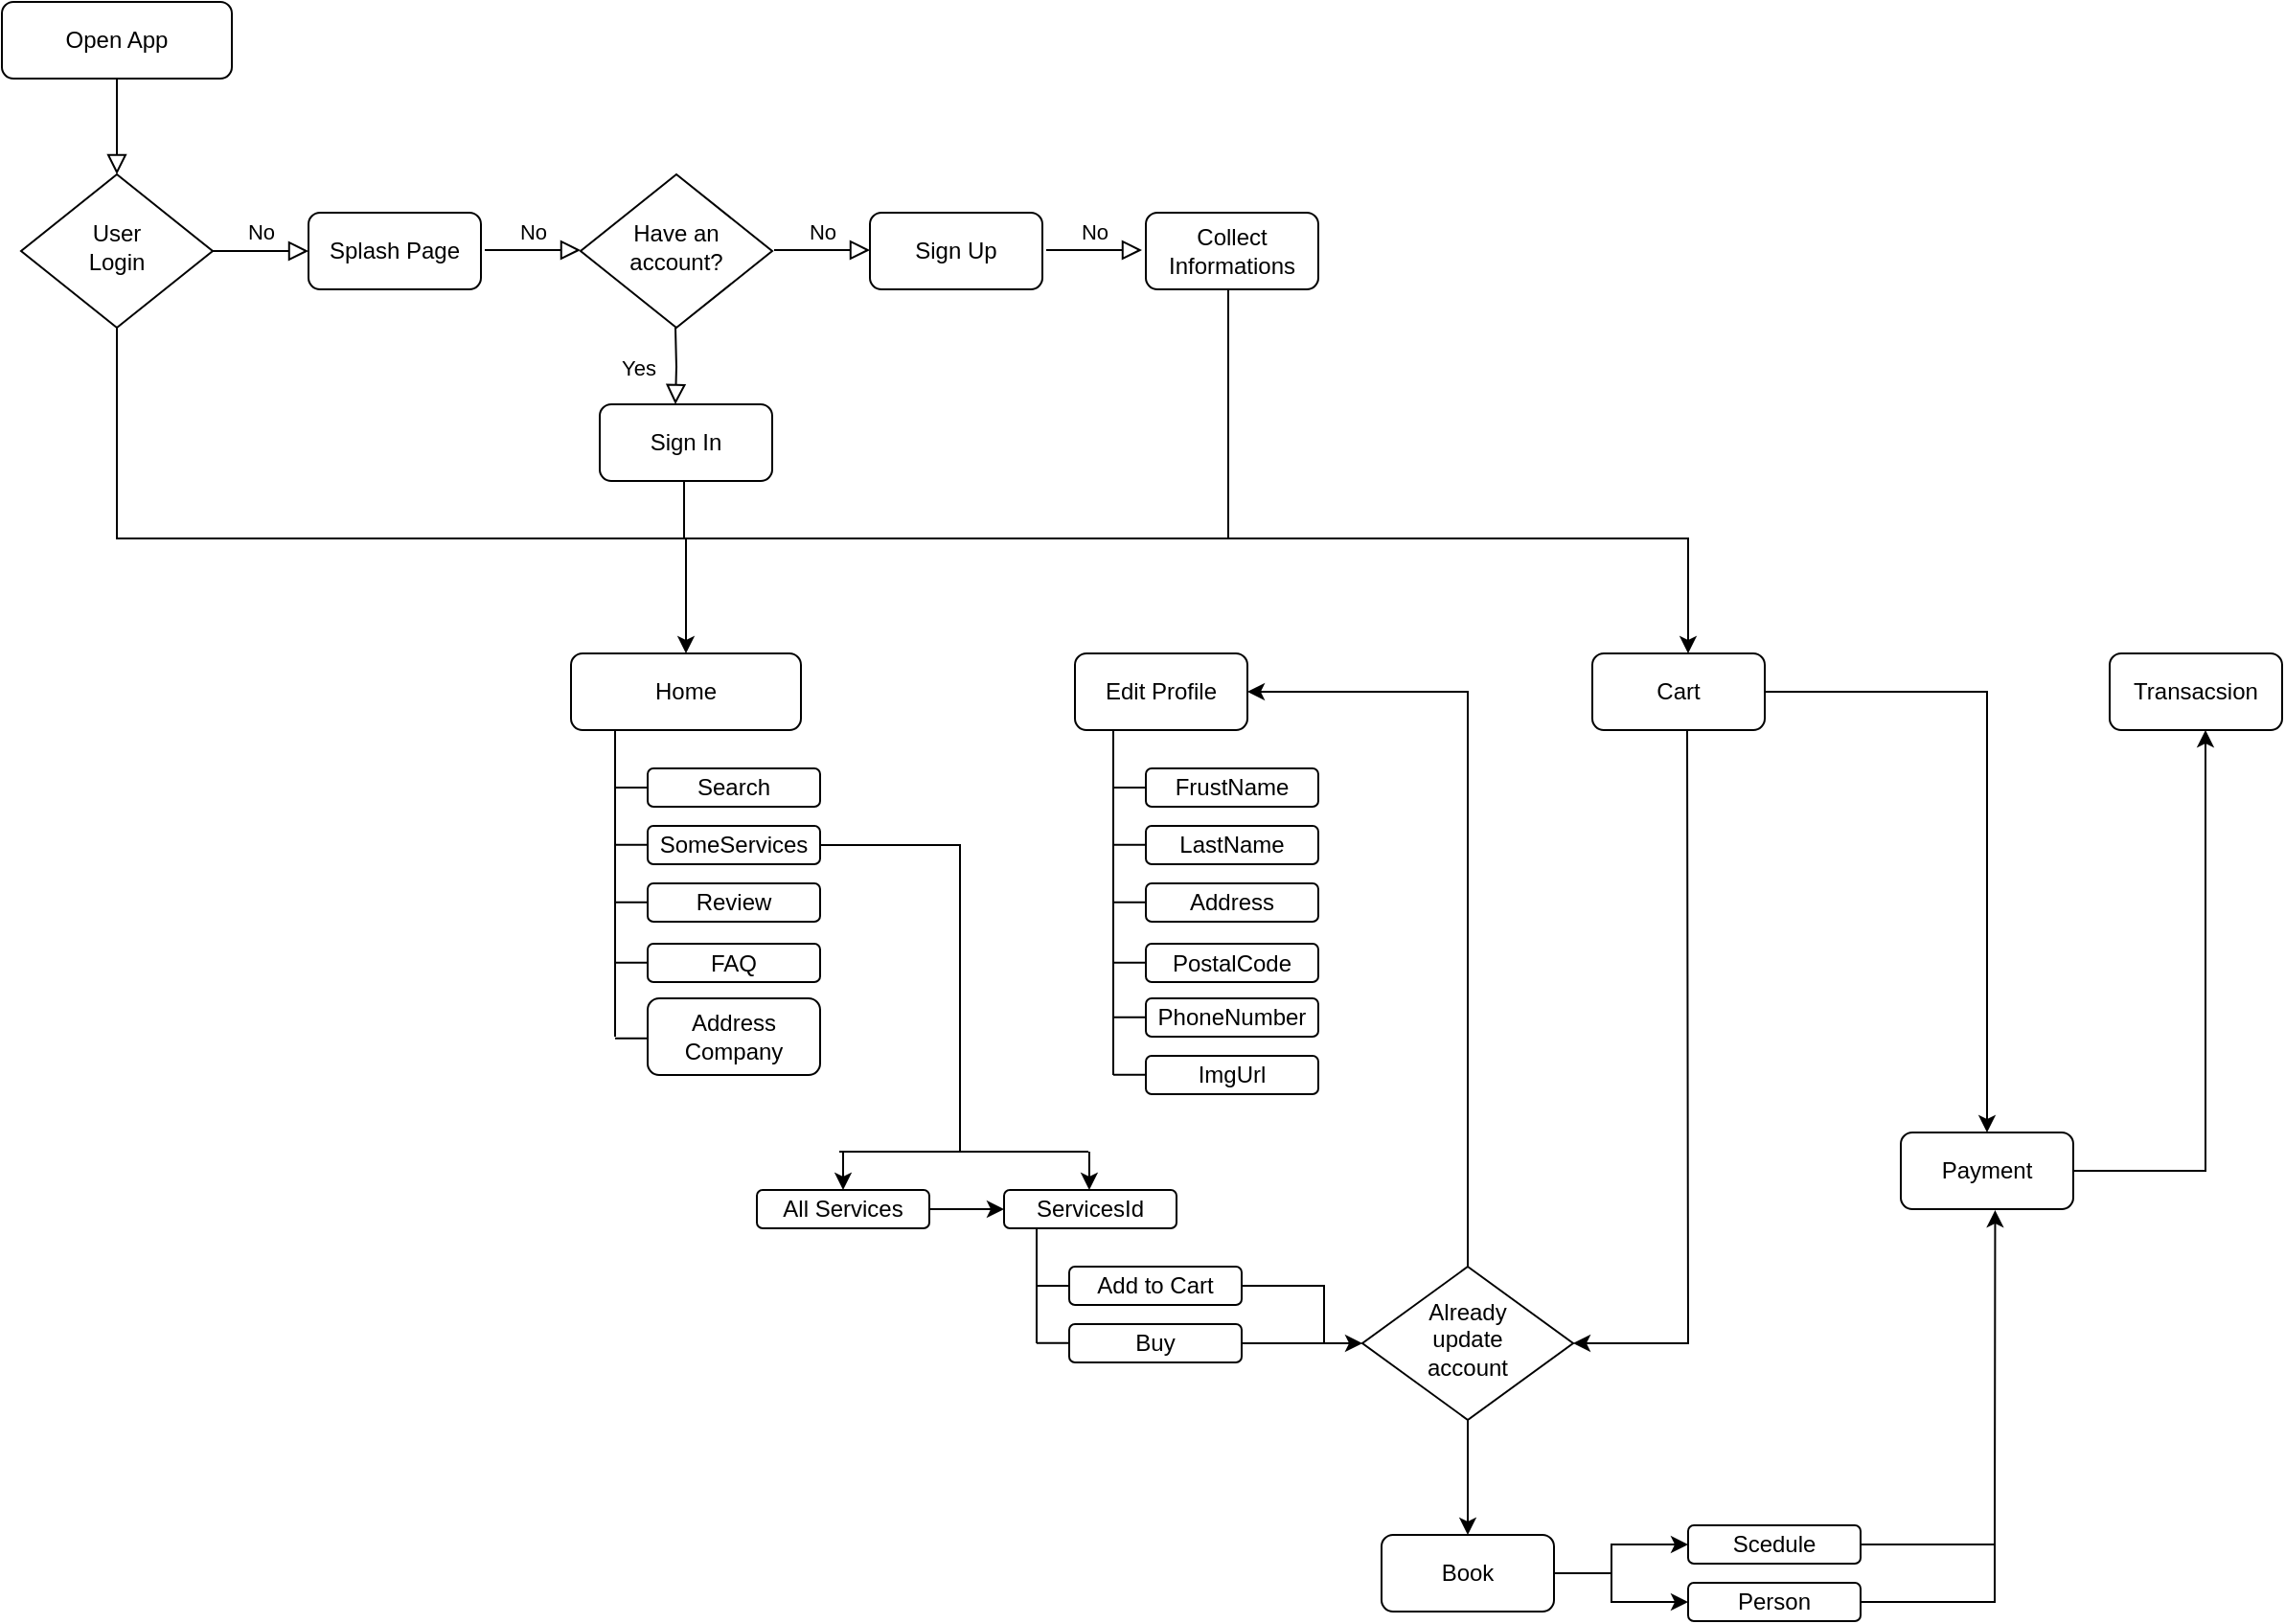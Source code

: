 <mxfile version="23.1.5" type="device">
  <diagram id="C5RBs43oDa-KdzZeNtuy" name="Page-1">
    <mxGraphModel dx="1500" dy="746" grid="1" gridSize="10" guides="1" tooltips="1" connect="1" arrows="1" fold="1" page="1" pageScale="1" pageWidth="827" pageHeight="1169" math="0" shadow="0">
      <root>
        <mxCell id="WIyWlLk6GJQsqaUBKTNV-0" />
        <mxCell id="WIyWlLk6GJQsqaUBKTNV-1" parent="WIyWlLk6GJQsqaUBKTNV-0" />
        <mxCell id="WIyWlLk6GJQsqaUBKTNV-2" value="" style="rounded=0;html=1;jettySize=auto;orthogonalLoop=1;fontSize=11;endArrow=block;endFill=0;endSize=8;strokeWidth=1;shadow=0;labelBackgroundColor=none;edgeStyle=orthogonalEdgeStyle;" parent="WIyWlLk6GJQsqaUBKTNV-1" source="WIyWlLk6GJQsqaUBKTNV-3" target="WIyWlLk6GJQsqaUBKTNV-6" edge="1">
          <mxGeometry relative="1" as="geometry" />
        </mxCell>
        <mxCell id="WIyWlLk6GJQsqaUBKTNV-3" value="Open App" style="rounded=1;whiteSpace=wrap;html=1;fontSize=12;glass=0;strokeWidth=1;shadow=0;" parent="WIyWlLk6GJQsqaUBKTNV-1" vertex="1">
          <mxGeometry x="160" y="80" width="120" height="40" as="geometry" />
        </mxCell>
        <mxCell id="WIyWlLk6GJQsqaUBKTNV-5" value="No" style="edgeStyle=orthogonalEdgeStyle;rounded=0;html=1;jettySize=auto;orthogonalLoop=1;fontSize=11;endArrow=block;endFill=0;endSize=8;strokeWidth=1;shadow=0;labelBackgroundColor=none;" parent="WIyWlLk6GJQsqaUBKTNV-1" source="WIyWlLk6GJQsqaUBKTNV-6" target="WIyWlLk6GJQsqaUBKTNV-7" edge="1">
          <mxGeometry y="10" relative="1" as="geometry">
            <mxPoint as="offset" />
          </mxGeometry>
        </mxCell>
        <mxCell id="WIyWlLk6GJQsqaUBKTNV-6" value="User&lt;br&gt;Login" style="rhombus;whiteSpace=wrap;html=1;shadow=0;fontFamily=Helvetica;fontSize=12;align=center;strokeWidth=1;spacing=6;spacingTop=-4;" parent="WIyWlLk6GJQsqaUBKTNV-1" vertex="1">
          <mxGeometry x="170" y="170" width="100" height="80" as="geometry" />
        </mxCell>
        <mxCell id="WIyWlLk6GJQsqaUBKTNV-7" value="Splash Page" style="rounded=1;whiteSpace=wrap;html=1;fontSize=12;glass=0;strokeWidth=1;shadow=0;" parent="WIyWlLk6GJQsqaUBKTNV-1" vertex="1">
          <mxGeometry x="320" y="190" width="90" height="40" as="geometry" />
        </mxCell>
        <mxCell id="VNFVfy_MzCveKOspOZjb-0" value="No" style="edgeStyle=orthogonalEdgeStyle;rounded=0;html=1;jettySize=auto;orthogonalLoop=1;fontSize=11;endArrow=block;endFill=0;endSize=8;strokeWidth=1;shadow=0;labelBackgroundColor=none;" edge="1" parent="WIyWlLk6GJQsqaUBKTNV-1">
          <mxGeometry y="10" relative="1" as="geometry">
            <mxPoint as="offset" />
            <mxPoint x="412" y="209.5" as="sourcePoint" />
            <mxPoint x="462" y="209.5" as="targetPoint" />
          </mxGeometry>
        </mxCell>
        <mxCell id="VNFVfy_MzCveKOspOZjb-2" value="Have an account?" style="rhombus;whiteSpace=wrap;html=1;shadow=0;fontFamily=Helvetica;fontSize=12;align=center;strokeWidth=1;spacing=6;spacingTop=-4;" vertex="1" parent="WIyWlLk6GJQsqaUBKTNV-1">
          <mxGeometry x="462" y="170" width="100" height="80" as="geometry" />
        </mxCell>
        <mxCell id="VNFVfy_MzCveKOspOZjb-3" value="Yes" style="rounded=0;html=1;jettySize=auto;orthogonalLoop=1;fontSize=11;endArrow=block;endFill=0;endSize=8;strokeWidth=1;shadow=0;labelBackgroundColor=none;edgeStyle=orthogonalEdgeStyle;" edge="1" parent="WIyWlLk6GJQsqaUBKTNV-1">
          <mxGeometry y="20" relative="1" as="geometry">
            <mxPoint as="offset" />
            <mxPoint x="511.5" y="250" as="sourcePoint" />
            <mxPoint x="511.5" y="290" as="targetPoint" />
          </mxGeometry>
        </mxCell>
        <mxCell id="VNFVfy_MzCveKOspOZjb-4" value="Sign In" style="rounded=1;whiteSpace=wrap;html=1;fontSize=12;glass=0;strokeWidth=1;shadow=0;" vertex="1" parent="WIyWlLk6GJQsqaUBKTNV-1">
          <mxGeometry x="472" y="290" width="90" height="40" as="geometry" />
        </mxCell>
        <mxCell id="VNFVfy_MzCveKOspOZjb-5" value="Sign Up" style="rounded=1;whiteSpace=wrap;html=1;fontSize=12;glass=0;strokeWidth=1;shadow=0;" vertex="1" parent="WIyWlLk6GJQsqaUBKTNV-1">
          <mxGeometry x="613" y="190" width="90" height="40" as="geometry" />
        </mxCell>
        <mxCell id="VNFVfy_MzCveKOspOZjb-6" value="No" style="edgeStyle=orthogonalEdgeStyle;rounded=0;html=1;jettySize=auto;orthogonalLoop=1;fontSize=11;endArrow=block;endFill=0;endSize=8;strokeWidth=1;shadow=0;labelBackgroundColor=none;" edge="1" parent="WIyWlLk6GJQsqaUBKTNV-1">
          <mxGeometry y="10" relative="1" as="geometry">
            <mxPoint as="offset" />
            <mxPoint x="705" y="209.5" as="sourcePoint" />
            <mxPoint x="755" y="209.5" as="targetPoint" />
          </mxGeometry>
        </mxCell>
        <mxCell id="VNFVfy_MzCveKOspOZjb-7" value="No" style="edgeStyle=orthogonalEdgeStyle;rounded=0;html=1;jettySize=auto;orthogonalLoop=1;fontSize=11;endArrow=block;endFill=0;endSize=8;strokeWidth=1;shadow=0;labelBackgroundColor=none;" edge="1" parent="WIyWlLk6GJQsqaUBKTNV-1">
          <mxGeometry y="10" relative="1" as="geometry">
            <mxPoint as="offset" />
            <mxPoint x="563" y="209.5" as="sourcePoint" />
            <mxPoint x="613" y="209.5" as="targetPoint" />
          </mxGeometry>
        </mxCell>
        <mxCell id="VNFVfy_MzCveKOspOZjb-8" value="Collect Informations" style="rounded=1;whiteSpace=wrap;html=1;fontSize=12;glass=0;strokeWidth=1;shadow=0;" vertex="1" parent="WIyWlLk6GJQsqaUBKTNV-1">
          <mxGeometry x="757" y="190" width="90" height="40" as="geometry" />
        </mxCell>
        <mxCell id="VNFVfy_MzCveKOspOZjb-9" value="Home" style="rounded=1;whiteSpace=wrap;html=1;fontSize=12;glass=0;strokeWidth=1;shadow=0;" vertex="1" parent="WIyWlLk6GJQsqaUBKTNV-1">
          <mxGeometry x="457" y="420" width="120" height="40" as="geometry" />
        </mxCell>
        <mxCell id="VNFVfy_MzCveKOspOZjb-10" value="" style="endArrow=classic;html=1;rounded=0;exitX=0.5;exitY=1;exitDx=0;exitDy=0;entryX=0.5;entryY=0;entryDx=0;entryDy=0;" edge="1" parent="WIyWlLk6GJQsqaUBKTNV-1" source="WIyWlLk6GJQsqaUBKTNV-6" target="VNFVfy_MzCveKOspOZjb-9">
          <mxGeometry width="50" height="50" relative="1" as="geometry">
            <mxPoint x="390" y="360" as="sourcePoint" />
            <mxPoint x="620" y="360" as="targetPoint" />
            <Array as="points">
              <mxPoint x="220" y="360" />
              <mxPoint x="517" y="360" />
            </Array>
          </mxGeometry>
        </mxCell>
        <mxCell id="VNFVfy_MzCveKOspOZjb-11" value="" style="endArrow=none;html=1;rounded=0;" edge="1" parent="WIyWlLk6GJQsqaUBKTNV-1">
          <mxGeometry width="50" height="50" relative="1" as="geometry">
            <mxPoint x="516" y="360" as="sourcePoint" />
            <mxPoint x="516" y="330" as="targetPoint" />
          </mxGeometry>
        </mxCell>
        <mxCell id="VNFVfy_MzCveKOspOZjb-12" value="" style="endArrow=none;html=1;rounded=0;" edge="1" parent="WIyWlLk6GJQsqaUBKTNV-1">
          <mxGeometry width="50" height="50" relative="1" as="geometry">
            <mxPoint x="490" y="360" as="sourcePoint" />
            <mxPoint x="800" y="230" as="targetPoint" />
            <Array as="points">
              <mxPoint x="800" y="360" />
            </Array>
          </mxGeometry>
        </mxCell>
        <mxCell id="VNFVfy_MzCveKOspOZjb-13" value="Edit Profile" style="rounded=1;whiteSpace=wrap;html=1;fontSize=12;glass=0;strokeWidth=1;shadow=0;" vertex="1" parent="WIyWlLk6GJQsqaUBKTNV-1">
          <mxGeometry x="720" y="420" width="90" height="40" as="geometry" />
        </mxCell>
        <mxCell id="VNFVfy_MzCveKOspOZjb-15" value="" style="endArrow=none;html=1;rounded=0;" edge="1" parent="WIyWlLk6GJQsqaUBKTNV-1">
          <mxGeometry width="50" height="50" relative="1" as="geometry">
            <mxPoint x="740" y="640" as="sourcePoint" />
            <mxPoint x="740" y="460" as="targetPoint" />
          </mxGeometry>
        </mxCell>
        <mxCell id="VNFVfy_MzCveKOspOZjb-17" value="FrustName" style="rounded=1;whiteSpace=wrap;html=1;fontSize=12;glass=0;strokeWidth=1;shadow=0;" vertex="1" parent="WIyWlLk6GJQsqaUBKTNV-1">
          <mxGeometry x="757" y="480" width="90" height="20" as="geometry" />
        </mxCell>
        <mxCell id="VNFVfy_MzCveKOspOZjb-18" value="LastName" style="rounded=1;whiteSpace=wrap;html=1;fontSize=12;glass=0;strokeWidth=1;shadow=0;" vertex="1" parent="WIyWlLk6GJQsqaUBKTNV-1">
          <mxGeometry x="757" y="510" width="90" height="20" as="geometry" />
        </mxCell>
        <mxCell id="VNFVfy_MzCveKOspOZjb-21" value="Address" style="rounded=1;whiteSpace=wrap;html=1;fontSize=12;glass=0;strokeWidth=1;shadow=0;" vertex="1" parent="WIyWlLk6GJQsqaUBKTNV-1">
          <mxGeometry x="757" y="540" width="90" height="20" as="geometry" />
        </mxCell>
        <mxCell id="VNFVfy_MzCveKOspOZjb-22" value="PostalCode" style="rounded=1;whiteSpace=wrap;html=1;fontSize=12;glass=0;strokeWidth=1;shadow=0;" vertex="1" parent="WIyWlLk6GJQsqaUBKTNV-1">
          <mxGeometry x="757" y="571.5" width="90" height="20" as="geometry" />
        </mxCell>
        <mxCell id="VNFVfy_MzCveKOspOZjb-23" value="PhoneNumber" style="rounded=1;whiteSpace=wrap;html=1;fontSize=12;glass=0;strokeWidth=1;shadow=0;" vertex="1" parent="WIyWlLk6GJQsqaUBKTNV-1">
          <mxGeometry x="757" y="600" width="90" height="20" as="geometry" />
        </mxCell>
        <mxCell id="VNFVfy_MzCveKOspOZjb-24" value="ImgUrl" style="rounded=1;whiteSpace=wrap;html=1;fontSize=12;glass=0;strokeWidth=1;shadow=0;" vertex="1" parent="WIyWlLk6GJQsqaUBKTNV-1">
          <mxGeometry x="757" y="630" width="90" height="20" as="geometry" />
        </mxCell>
        <mxCell id="VNFVfy_MzCveKOspOZjb-25" value="" style="endArrow=none;html=1;rounded=0;" edge="1" parent="WIyWlLk6GJQsqaUBKTNV-1">
          <mxGeometry width="50" height="50" relative="1" as="geometry">
            <mxPoint x="740" y="490" as="sourcePoint" />
            <mxPoint x="757" y="490" as="targetPoint" />
          </mxGeometry>
        </mxCell>
        <mxCell id="VNFVfy_MzCveKOspOZjb-26" value="" style="endArrow=none;html=1;rounded=0;" edge="1" parent="WIyWlLk6GJQsqaUBKTNV-1">
          <mxGeometry width="50" height="50" relative="1" as="geometry">
            <mxPoint x="740" y="519.84" as="sourcePoint" />
            <mxPoint x="757" y="519.84" as="targetPoint" />
          </mxGeometry>
        </mxCell>
        <mxCell id="VNFVfy_MzCveKOspOZjb-27" value="" style="endArrow=none;html=1;rounded=0;" edge="1" parent="WIyWlLk6GJQsqaUBKTNV-1">
          <mxGeometry width="50" height="50" relative="1" as="geometry">
            <mxPoint x="740" y="549.84" as="sourcePoint" />
            <mxPoint x="757" y="549.84" as="targetPoint" />
          </mxGeometry>
        </mxCell>
        <mxCell id="VNFVfy_MzCveKOspOZjb-28" value="" style="endArrow=none;html=1;rounded=0;" edge="1" parent="WIyWlLk6GJQsqaUBKTNV-1">
          <mxGeometry width="50" height="50" relative="1" as="geometry">
            <mxPoint x="740" y="581.34" as="sourcePoint" />
            <mxPoint x="757" y="581.34" as="targetPoint" />
          </mxGeometry>
        </mxCell>
        <mxCell id="VNFVfy_MzCveKOspOZjb-29" value="" style="endArrow=none;html=1;rounded=0;" edge="1" parent="WIyWlLk6GJQsqaUBKTNV-1">
          <mxGeometry width="50" height="50" relative="1" as="geometry">
            <mxPoint x="740" y="609.84" as="sourcePoint" />
            <mxPoint x="757" y="609.84" as="targetPoint" />
          </mxGeometry>
        </mxCell>
        <mxCell id="VNFVfy_MzCveKOspOZjb-30" value="" style="endArrow=none;html=1;rounded=0;" edge="1" parent="WIyWlLk6GJQsqaUBKTNV-1">
          <mxGeometry width="50" height="50" relative="1" as="geometry">
            <mxPoint x="740" y="639.84" as="sourcePoint" />
            <mxPoint x="757" y="639.84" as="targetPoint" />
          </mxGeometry>
        </mxCell>
        <mxCell id="VNFVfy_MzCveKOspOZjb-57" value="" style="endArrow=none;html=1;rounded=0;" edge="1" parent="WIyWlLk6GJQsqaUBKTNV-1">
          <mxGeometry width="50" height="50" relative="1" as="geometry">
            <mxPoint x="480" y="620" as="sourcePoint" />
            <mxPoint x="480" y="460" as="targetPoint" />
          </mxGeometry>
        </mxCell>
        <mxCell id="VNFVfy_MzCveKOspOZjb-58" value="Search" style="rounded=1;whiteSpace=wrap;html=1;fontSize=12;glass=0;strokeWidth=1;shadow=0;" vertex="1" parent="WIyWlLk6GJQsqaUBKTNV-1">
          <mxGeometry x="497" y="480" width="90" height="20" as="geometry" />
        </mxCell>
        <mxCell id="VNFVfy_MzCveKOspOZjb-59" value="SomeServices" style="rounded=1;whiteSpace=wrap;html=1;fontSize=12;glass=0;strokeWidth=1;shadow=0;" vertex="1" parent="WIyWlLk6GJQsqaUBKTNV-1">
          <mxGeometry x="497" y="510" width="90" height="20" as="geometry" />
        </mxCell>
        <mxCell id="VNFVfy_MzCveKOspOZjb-60" value="Review" style="rounded=1;whiteSpace=wrap;html=1;fontSize=12;glass=0;strokeWidth=1;shadow=0;" vertex="1" parent="WIyWlLk6GJQsqaUBKTNV-1">
          <mxGeometry x="497" y="540" width="90" height="20" as="geometry" />
        </mxCell>
        <mxCell id="VNFVfy_MzCveKOspOZjb-61" value="FAQ" style="rounded=1;whiteSpace=wrap;html=1;fontSize=12;glass=0;strokeWidth=1;shadow=0;" vertex="1" parent="WIyWlLk6GJQsqaUBKTNV-1">
          <mxGeometry x="497" y="571.5" width="90" height="20" as="geometry" />
        </mxCell>
        <mxCell id="VNFVfy_MzCveKOspOZjb-62" value="Address Company" style="rounded=1;whiteSpace=wrap;html=1;fontSize=12;glass=0;strokeWidth=1;shadow=0;" vertex="1" parent="WIyWlLk6GJQsqaUBKTNV-1">
          <mxGeometry x="497" y="600" width="90" height="40" as="geometry" />
        </mxCell>
        <mxCell id="VNFVfy_MzCveKOspOZjb-64" value="" style="endArrow=none;html=1;rounded=0;" edge="1" parent="WIyWlLk6GJQsqaUBKTNV-1">
          <mxGeometry width="50" height="50" relative="1" as="geometry">
            <mxPoint x="480" y="490" as="sourcePoint" />
            <mxPoint x="497" y="490" as="targetPoint" />
          </mxGeometry>
        </mxCell>
        <mxCell id="VNFVfy_MzCveKOspOZjb-65" value="" style="endArrow=none;html=1;rounded=0;" edge="1" parent="WIyWlLk6GJQsqaUBKTNV-1">
          <mxGeometry width="50" height="50" relative="1" as="geometry">
            <mxPoint x="480" y="519.84" as="sourcePoint" />
            <mxPoint x="497" y="519.84" as="targetPoint" />
          </mxGeometry>
        </mxCell>
        <mxCell id="VNFVfy_MzCveKOspOZjb-66" value="" style="endArrow=none;html=1;rounded=0;" edge="1" parent="WIyWlLk6GJQsqaUBKTNV-1">
          <mxGeometry width="50" height="50" relative="1" as="geometry">
            <mxPoint x="480" y="549.84" as="sourcePoint" />
            <mxPoint x="497" y="549.84" as="targetPoint" />
          </mxGeometry>
        </mxCell>
        <mxCell id="VNFVfy_MzCveKOspOZjb-67" value="" style="endArrow=none;html=1;rounded=0;" edge="1" parent="WIyWlLk6GJQsqaUBKTNV-1">
          <mxGeometry width="50" height="50" relative="1" as="geometry">
            <mxPoint x="480" y="581.34" as="sourcePoint" />
            <mxPoint x="497" y="581.34" as="targetPoint" />
          </mxGeometry>
        </mxCell>
        <mxCell id="VNFVfy_MzCveKOspOZjb-68" value="" style="endArrow=none;html=1;rounded=0;" edge="1" parent="WIyWlLk6GJQsqaUBKTNV-1">
          <mxGeometry width="50" height="50" relative="1" as="geometry">
            <mxPoint x="480" y="620.84" as="sourcePoint" />
            <mxPoint x="497" y="620.84" as="targetPoint" />
          </mxGeometry>
        </mxCell>
        <mxCell id="VNFVfy_MzCveKOspOZjb-85" value="All Services" style="rounded=1;whiteSpace=wrap;html=1;fontSize=12;glass=0;strokeWidth=1;shadow=0;" vertex="1" parent="WIyWlLk6GJQsqaUBKTNV-1">
          <mxGeometry x="554" y="700" width="90" height="20" as="geometry" />
        </mxCell>
        <mxCell id="VNFVfy_MzCveKOspOZjb-86" value="ServicesId" style="rounded=1;whiteSpace=wrap;html=1;fontSize=12;glass=0;strokeWidth=1;shadow=0;" vertex="1" parent="WIyWlLk6GJQsqaUBKTNV-1">
          <mxGeometry x="683" y="700" width="90" height="20" as="geometry" />
        </mxCell>
        <mxCell id="VNFVfy_MzCveKOspOZjb-93" value="" style="endArrow=none;html=1;rounded=0;" edge="1" parent="WIyWlLk6GJQsqaUBKTNV-1">
          <mxGeometry width="50" height="50" relative="1" as="geometry">
            <mxPoint x="700" y="780" as="sourcePoint" />
            <mxPoint x="700" y="720" as="targetPoint" />
          </mxGeometry>
        </mxCell>
        <mxCell id="VNFVfy_MzCveKOspOZjb-94" value="Add to Cart" style="rounded=1;whiteSpace=wrap;html=1;fontSize=12;glass=0;strokeWidth=1;shadow=0;" vertex="1" parent="WIyWlLk6GJQsqaUBKTNV-1">
          <mxGeometry x="717" y="740" width="90" height="20" as="geometry" />
        </mxCell>
        <mxCell id="VNFVfy_MzCveKOspOZjb-95" value="Buy" style="rounded=1;whiteSpace=wrap;html=1;fontSize=12;glass=0;strokeWidth=1;shadow=0;" vertex="1" parent="WIyWlLk6GJQsqaUBKTNV-1">
          <mxGeometry x="717" y="770" width="90" height="20" as="geometry" />
        </mxCell>
        <mxCell id="VNFVfy_MzCveKOspOZjb-100" value="" style="endArrow=none;html=1;rounded=0;" edge="1" parent="WIyWlLk6GJQsqaUBKTNV-1">
          <mxGeometry width="50" height="50" relative="1" as="geometry">
            <mxPoint x="700" y="750" as="sourcePoint" />
            <mxPoint x="717" y="750" as="targetPoint" />
          </mxGeometry>
        </mxCell>
        <mxCell id="VNFVfy_MzCveKOspOZjb-101" value="" style="endArrow=none;html=1;rounded=0;" edge="1" parent="WIyWlLk6GJQsqaUBKTNV-1">
          <mxGeometry width="50" height="50" relative="1" as="geometry">
            <mxPoint x="700" y="779.84" as="sourcePoint" />
            <mxPoint x="717" y="779.84" as="targetPoint" />
          </mxGeometry>
        </mxCell>
        <mxCell id="VNFVfy_MzCveKOspOZjb-106" value="" style="endArrow=none;html=1;rounded=0;entryX=1;entryY=0.5;entryDx=0;entryDy=0;" edge="1" parent="WIyWlLk6GJQsqaUBKTNV-1" target="VNFVfy_MzCveKOspOZjb-59">
          <mxGeometry width="50" height="50" relative="1" as="geometry">
            <mxPoint x="660" y="680" as="sourcePoint" />
            <mxPoint x="480" y="580" as="targetPoint" />
            <Array as="points">
              <mxPoint x="660" y="520" />
            </Array>
          </mxGeometry>
        </mxCell>
        <mxCell id="VNFVfy_MzCveKOspOZjb-107" value="" style="endArrow=none;html=1;rounded=0;" edge="1" parent="WIyWlLk6GJQsqaUBKTNV-1">
          <mxGeometry width="50" height="50" relative="1" as="geometry">
            <mxPoint x="597" y="680" as="sourcePoint" />
            <mxPoint x="727" y="680" as="targetPoint" />
          </mxGeometry>
        </mxCell>
        <mxCell id="VNFVfy_MzCveKOspOZjb-108" value="" style="endArrow=classic;html=1;rounded=0;entryX=0.5;entryY=0;entryDx=0;entryDy=0;" edge="1" parent="WIyWlLk6GJQsqaUBKTNV-1" target="VNFVfy_MzCveKOspOZjb-85">
          <mxGeometry width="50" height="50" relative="1" as="geometry">
            <mxPoint x="599" y="680" as="sourcePoint" />
            <mxPoint x="477" y="590" as="targetPoint" />
          </mxGeometry>
        </mxCell>
        <mxCell id="VNFVfy_MzCveKOspOZjb-109" value="" style="endArrow=classic;html=1;rounded=0;entryX=0.5;entryY=0;entryDx=0;entryDy=0;" edge="1" parent="WIyWlLk6GJQsqaUBKTNV-1">
          <mxGeometry width="50" height="50" relative="1" as="geometry">
            <mxPoint x="727.47" y="680" as="sourcePoint" />
            <mxPoint x="727.47" y="700" as="targetPoint" />
          </mxGeometry>
        </mxCell>
        <mxCell id="VNFVfy_MzCveKOspOZjb-110" value="" style="endArrow=classic;html=1;rounded=0;exitX=1;exitY=0.5;exitDx=0;exitDy=0;entryX=0;entryY=0.5;entryDx=0;entryDy=0;" edge="1" parent="WIyWlLk6GJQsqaUBKTNV-1" source="VNFVfy_MzCveKOspOZjb-85" target="VNFVfy_MzCveKOspOZjb-86">
          <mxGeometry width="50" height="50" relative="1" as="geometry">
            <mxPoint x="647" y="720" as="sourcePoint" />
            <mxPoint x="697" y="670" as="targetPoint" />
          </mxGeometry>
        </mxCell>
        <mxCell id="VNFVfy_MzCveKOspOZjb-113" value="" style="endArrow=classic;html=1;rounded=0;entryX=1;entryY=0.5;entryDx=0;entryDy=0;exitX=0.5;exitY=0;exitDx=0;exitDy=0;" edge="1" parent="WIyWlLk6GJQsqaUBKTNV-1" source="VNFVfy_MzCveKOspOZjb-114" target="VNFVfy_MzCveKOspOZjb-13">
          <mxGeometry width="50" height="50" relative="1" as="geometry">
            <mxPoint x="920" y="440" as="sourcePoint" />
            <mxPoint x="970" y="390" as="targetPoint" />
            <Array as="points">
              <mxPoint x="925" y="440" />
            </Array>
          </mxGeometry>
        </mxCell>
        <mxCell id="VNFVfy_MzCveKOspOZjb-114" value="Already&lt;br&gt;update&lt;br&gt;account" style="rhombus;whiteSpace=wrap;html=1;shadow=0;fontFamily=Helvetica;fontSize=12;align=center;strokeWidth=1;spacing=6;spacingTop=-4;" vertex="1" parent="WIyWlLk6GJQsqaUBKTNV-1">
          <mxGeometry x="870" y="740" width="110" height="80" as="geometry" />
        </mxCell>
        <mxCell id="VNFVfy_MzCveKOspOZjb-116" value="" style="endArrow=none;html=1;rounded=0;exitX=1;exitY=0.5;exitDx=0;exitDy=0;" edge="1" parent="WIyWlLk6GJQsqaUBKTNV-1" source="VNFVfy_MzCveKOspOZjb-94">
          <mxGeometry width="50" height="50" relative="1" as="geometry">
            <mxPoint x="810" y="750" as="sourcePoint" />
            <mxPoint x="850" y="780" as="targetPoint" />
            <Array as="points">
              <mxPoint x="850" y="750" />
            </Array>
          </mxGeometry>
        </mxCell>
        <mxCell id="VNFVfy_MzCveKOspOZjb-117" value="" style="endArrow=classic;html=1;rounded=0;exitX=1;exitY=0.5;exitDx=0;exitDy=0;entryX=0;entryY=0.5;entryDx=0;entryDy=0;" edge="1" parent="WIyWlLk6GJQsqaUBKTNV-1" source="VNFVfy_MzCveKOspOZjb-95" target="VNFVfy_MzCveKOspOZjb-114">
          <mxGeometry width="50" height="50" relative="1" as="geometry">
            <mxPoint x="810" y="790" as="sourcePoint" />
            <mxPoint x="860" y="740" as="targetPoint" />
          </mxGeometry>
        </mxCell>
        <mxCell id="VNFVfy_MzCveKOspOZjb-119" value="" style="endArrow=classic;html=1;rounded=0;exitX=0.5;exitY=1;exitDx=0;exitDy=0;" edge="1" parent="WIyWlLk6GJQsqaUBKTNV-1" source="VNFVfy_MzCveKOspOZjb-114">
          <mxGeometry width="50" height="50" relative="1" as="geometry">
            <mxPoint x="960" y="890" as="sourcePoint" />
            <mxPoint x="925" y="880" as="targetPoint" />
          </mxGeometry>
        </mxCell>
        <mxCell id="VNFVfy_MzCveKOspOZjb-120" value="Book" style="rounded=1;whiteSpace=wrap;html=1;fontSize=12;glass=0;strokeWidth=1;shadow=0;" vertex="1" parent="WIyWlLk6GJQsqaUBKTNV-1">
          <mxGeometry x="880" y="880" width="90" height="40" as="geometry" />
        </mxCell>
        <mxCell id="VNFVfy_MzCveKOspOZjb-121" value="" style="endArrow=classic;html=1;rounded=0;exitX=1;exitY=0.5;exitDx=0;exitDy=0;entryX=0;entryY=0.5;entryDx=0;entryDy=0;" edge="1" parent="WIyWlLk6GJQsqaUBKTNV-1" source="VNFVfy_MzCveKOspOZjb-120" target="VNFVfy_MzCveKOspOZjb-123">
          <mxGeometry width="50" height="50" relative="1" as="geometry">
            <mxPoint x="1060" y="1010" as="sourcePoint" />
            <mxPoint x="1010" y="900" as="targetPoint" />
            <Array as="points">
              <mxPoint x="1000" y="900" />
              <mxPoint x="1000" y="915" />
            </Array>
          </mxGeometry>
        </mxCell>
        <mxCell id="VNFVfy_MzCveKOspOZjb-122" value="Scedule" style="rounded=1;whiteSpace=wrap;html=1;fontSize=12;glass=0;strokeWidth=1;shadow=0;" vertex="1" parent="WIyWlLk6GJQsqaUBKTNV-1">
          <mxGeometry x="1040" y="875" width="90" height="20" as="geometry" />
        </mxCell>
        <mxCell id="VNFVfy_MzCveKOspOZjb-123" value="Person" style="rounded=1;whiteSpace=wrap;html=1;fontSize=12;glass=0;strokeWidth=1;shadow=0;" vertex="1" parent="WIyWlLk6GJQsqaUBKTNV-1">
          <mxGeometry x="1040" y="905" width="90" height="20" as="geometry" />
        </mxCell>
        <mxCell id="VNFVfy_MzCveKOspOZjb-126" value="Cart" style="rounded=1;whiteSpace=wrap;html=1;fontSize=12;glass=0;strokeWidth=1;shadow=0;" vertex="1" parent="WIyWlLk6GJQsqaUBKTNV-1">
          <mxGeometry x="990" y="420" width="90" height="40" as="geometry" />
        </mxCell>
        <mxCell id="VNFVfy_MzCveKOspOZjb-127" value="" style="endArrow=classic;html=1;rounded=0;" edge="1" parent="WIyWlLk6GJQsqaUBKTNV-1">
          <mxGeometry width="50" height="50" relative="1" as="geometry">
            <mxPoint x="800" y="360" as="sourcePoint" />
            <mxPoint x="1040" y="420" as="targetPoint" />
            <Array as="points">
              <mxPoint x="1040" y="360" />
            </Array>
          </mxGeometry>
        </mxCell>
        <mxCell id="VNFVfy_MzCveKOspOZjb-128" value="" style="endArrow=classic;html=1;rounded=0;entryX=1;entryY=0.5;entryDx=0;entryDy=0;exitX=0.55;exitY=1.011;exitDx=0;exitDy=0;exitPerimeter=0;" edge="1" parent="WIyWlLk6GJQsqaUBKTNV-1" source="VNFVfy_MzCveKOspOZjb-126" target="VNFVfy_MzCveKOspOZjb-114">
          <mxGeometry width="50" height="50" relative="1" as="geometry">
            <mxPoint x="1050" y="470" as="sourcePoint" />
            <mxPoint x="1110" y="490" as="targetPoint" />
            <Array as="points">
              <mxPoint x="1040" y="780" />
            </Array>
          </mxGeometry>
        </mxCell>
        <mxCell id="VNFVfy_MzCveKOspOZjb-129" value="" style="endArrow=classic;html=1;rounded=0;entryX=0;entryY=0.5;entryDx=0;entryDy=0;" edge="1" parent="WIyWlLk6GJQsqaUBKTNV-1" target="VNFVfy_MzCveKOspOZjb-122">
          <mxGeometry width="50" height="50" relative="1" as="geometry">
            <mxPoint x="1000" y="900" as="sourcePoint" />
            <mxPoint x="1040" y="830" as="targetPoint" />
            <Array as="points">
              <mxPoint x="1000" y="885" />
            </Array>
          </mxGeometry>
        </mxCell>
        <mxCell id="VNFVfy_MzCveKOspOZjb-130" value="Payment" style="rounded=1;whiteSpace=wrap;html=1;fontSize=12;glass=0;strokeWidth=1;shadow=0;" vertex="1" parent="WIyWlLk6GJQsqaUBKTNV-1">
          <mxGeometry x="1151" y="670" width="90" height="40" as="geometry" />
        </mxCell>
        <mxCell id="VNFVfy_MzCveKOspOZjb-131" value="" style="endArrow=classic;html=1;rounded=0;exitX=1;exitY=0.5;exitDx=0;exitDy=0;entryX=0.547;entryY=1.014;entryDx=0;entryDy=0;entryPerimeter=0;" edge="1" parent="WIyWlLk6GJQsqaUBKTNV-1" source="VNFVfy_MzCveKOspOZjb-122" target="VNFVfy_MzCveKOspOZjb-130">
          <mxGeometry width="50" height="50" relative="1" as="geometry">
            <mxPoint x="1130" y="890" as="sourcePoint" />
            <mxPoint x="1180" y="840" as="targetPoint" />
            <Array as="points">
              <mxPoint x="1200" y="885" />
            </Array>
          </mxGeometry>
        </mxCell>
        <mxCell id="VNFVfy_MzCveKOspOZjb-132" value="" style="endArrow=none;html=1;rounded=0;exitX=1;exitY=0.5;exitDx=0;exitDy=0;" edge="1" parent="WIyWlLk6GJQsqaUBKTNV-1" source="VNFVfy_MzCveKOspOZjb-123">
          <mxGeometry width="50" height="50" relative="1" as="geometry">
            <mxPoint x="1200" y="950" as="sourcePoint" />
            <mxPoint x="1200" y="880" as="targetPoint" />
            <Array as="points">
              <mxPoint x="1200" y="915" />
            </Array>
          </mxGeometry>
        </mxCell>
        <mxCell id="VNFVfy_MzCveKOspOZjb-134" value="" style="endArrow=classic;html=1;rounded=0;entryX=0.5;entryY=0;entryDx=0;entryDy=0;" edge="1" parent="WIyWlLk6GJQsqaUBKTNV-1" target="VNFVfy_MzCveKOspOZjb-130">
          <mxGeometry width="50" height="50" relative="1" as="geometry">
            <mxPoint x="1080" y="440" as="sourcePoint" />
            <mxPoint x="1130" y="390" as="targetPoint" />
            <Array as="points">
              <mxPoint x="1196" y="440" />
            </Array>
          </mxGeometry>
        </mxCell>
        <mxCell id="VNFVfy_MzCveKOspOZjb-135" value="Transacsion" style="rounded=1;whiteSpace=wrap;html=1;" vertex="1" parent="WIyWlLk6GJQsqaUBKTNV-1">
          <mxGeometry x="1260" y="420" width="90" height="40" as="geometry" />
        </mxCell>
        <mxCell id="VNFVfy_MzCveKOspOZjb-136" value="" style="endArrow=classic;html=1;rounded=0;exitX=1;exitY=0.5;exitDx=0;exitDy=0;" edge="1" parent="WIyWlLk6GJQsqaUBKTNV-1" source="VNFVfy_MzCveKOspOZjb-130">
          <mxGeometry width="50" height="50" relative="1" as="geometry">
            <mxPoint x="1260" y="510" as="sourcePoint" />
            <mxPoint x="1310" y="460" as="targetPoint" />
            <Array as="points">
              <mxPoint x="1310" y="690" />
            </Array>
          </mxGeometry>
        </mxCell>
      </root>
    </mxGraphModel>
  </diagram>
</mxfile>
